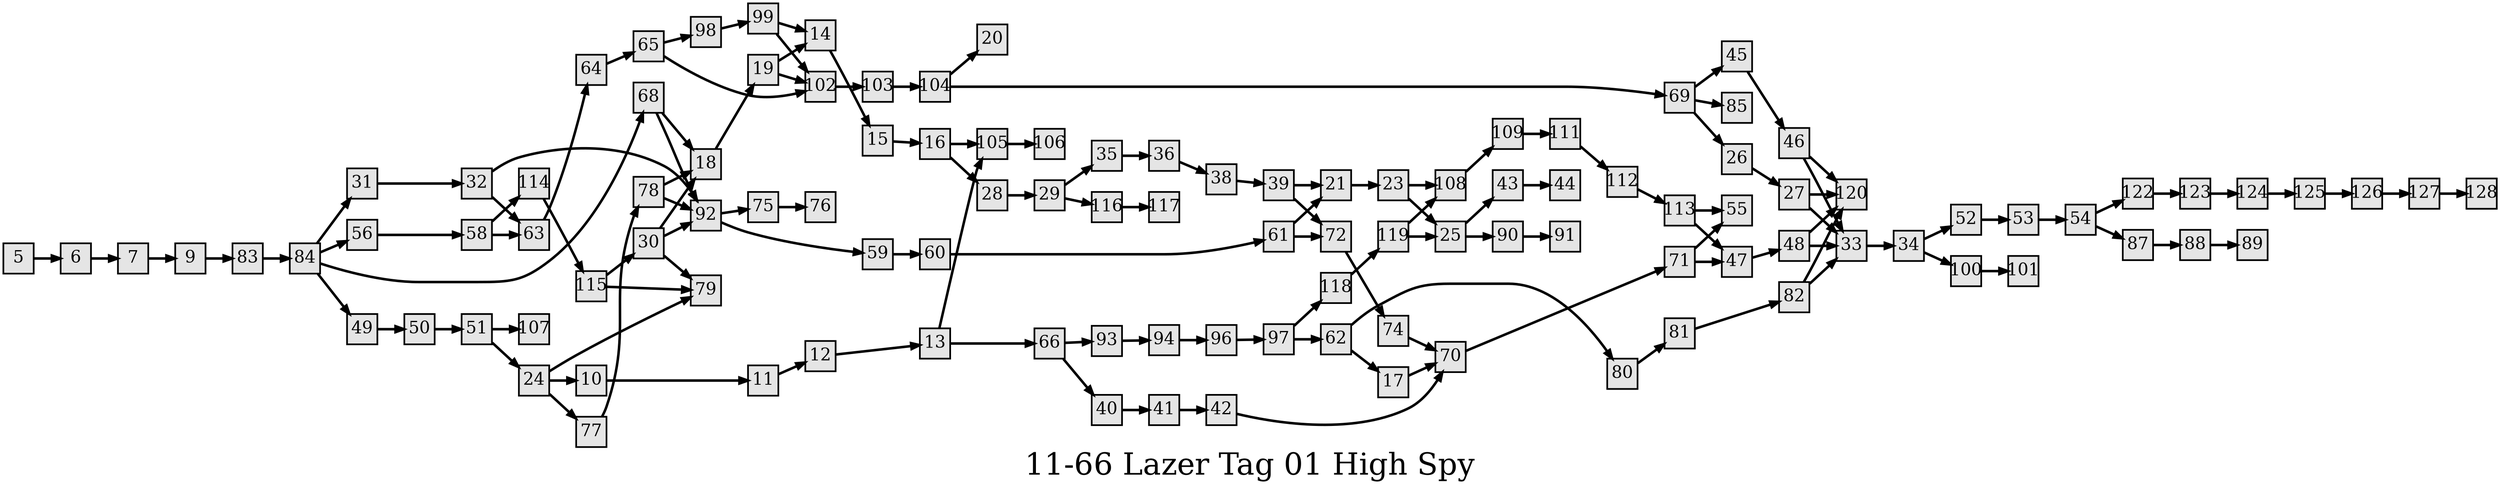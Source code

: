 digraph g{
  graph [ label="11-66 Lazer Tag 01 High Spy" rankdir=LR, ordering=out, fontsize=36, nodesep="0.35", ranksep="0.45"];
  node  [shape=rect, penwidth=2, fontsize=20, style=filled, fillcolor=grey90, margin="0,0", labelfloat=true, regular=true, fixedsize=true];
  edge  [labelfloat=true, penwidth=3, fontsize=12];
  // ---;
  // group  : Katz;
  // id     :;
  // gbid   :;
  // series :;
  // title  :;
  // author :;
  // credit:;
  // - name : Kylie McGregor;
  // role : encoder;
  // date : 2017-09-14;
  // - name : Jeremy Douglass;
  // role : editor;
  // date : 2017-10-19;
  // render:;
  // - name   : small;
  // styles : gvStyles-small.txt;
  // engine : dot;
  // comment: >;
  
  // ---;
  
  // From | To | Label;
  
  5 -> 6;
  6 -> 7;
  7 -> 9;
  9 -> 83;
  10 -> 11;
  11 -> 12;
  12 -> 13;
  13 -> 105;
  13 -> 66;
  14 -> 15;
  15 -> 16;
  16 -> 105;
  16 -> 28;
  17 -> 70;
  18 -> 19;
  19 -> 14;
  19 -> 102;
  21 -> 23;
  23 -> 108;
  23 -> 25;
  24 -> 79;
  24 -> 10;
  24 -> 77;
  25 -> 43;
  25 -> 90;
  26 -> 27;
  27 -> 120;
  27 -> 33;
  28 -> 29;
  29 -> 35;
  29 -> 116;
  30 -> 92;
  30 -> 18;
  30 -> 79;
  31 -> 32;
  32 -> 92;
  32 -> 63;
  33 -> 34;
  34 -> 52;
  34 -> 100;
  35 -> 36;
  36 -> 38;
  38 -> 39;
  39 -> 21;
  39 -> 72;
  40 -> 41;
  41 -> 42;
  42 -> 70;
  43 -> 44;
  45 -> 46;
  46 -> 120;
  46 -> 33;
  47 -> 48;
  48 -> 120;
  48 -> 33;
  49 -> 50;
  50 -> 51;
  51 -> 107;
  51 -> 24;
  52 -> 53;
  53 -> 54;
  54 -> 122;
  54 -> 87;
  56 -> 58;
  58 -> 114;
  58 -> 63;
  59 -> 60;
  60 -> 61;
  61 -> 21;
  61 -> 72;
  62 -> 80;
  62 -> 17;
  63 -> 64;
  64 -> 65;
  65 -> 98;
  65 -> 102;
  66 -> 93;
  66 -> 40;
  68 -> 18;
  68 -> 92;
  69 -> 45;
  69 -> 85;
  69 -> 26;
  70 -> 71;
  71 -> 55;
  71 -> 47;
  72 -> 74;
  74 -> 70;
  75 -> 76;
  77 -> 78;
  78 -> 92;
  78 -> 18;
  80 -> 81;
  81 -> 82;
  82 -> 120;
  82 -> 33;
  83 -> 84;
  84 -> 31;
  84 -> 56;
  84 -> 68;
  84 -> 49;
  87 -> 88;
  88 -> 89;
  90 -> 91;
  92 -> 75;
  92 -> 59;
  93 -> 94;
  94 -> 96;
  96 -> 97;
  97 -> 118;
  97 -> 62;
  98 -> 99;
  99 -> 14;
  99 -> 102;
  100 -> 101;
  102 -> 103;
  103 -> 104;
  104 -> 20;
  104 -> 69;
  105 -> 106;
  108 -> 109;
  109 -> 111;
  111 -> 112;
  112 -> 113;
  113 -> 55;
  113 -> 47;
  114 -> 115;
  115 -> 30;
  115 -> 79;
  116 -> 117;
  118 -> 119;
  119 -> 108;
  119 -> 25;
  122 -> 123;
  123 -> 124;
  124 -> 125;
  125 -> 126;
  126 -> 127;
  127 -> 128;
}

